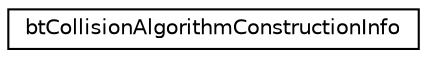 digraph G
{
  edge [fontname="Helvetica",fontsize="10",labelfontname="Helvetica",labelfontsize="10"];
  node [fontname="Helvetica",fontsize="10",shape=record];
  rankdir="LR";
  Node1 [label="btCollisionAlgorithmConstructionInfo",height=0.2,width=0.4,color="black", fillcolor="white", style="filled",URL="$structbtCollisionAlgorithmConstructionInfo.html"];
}
